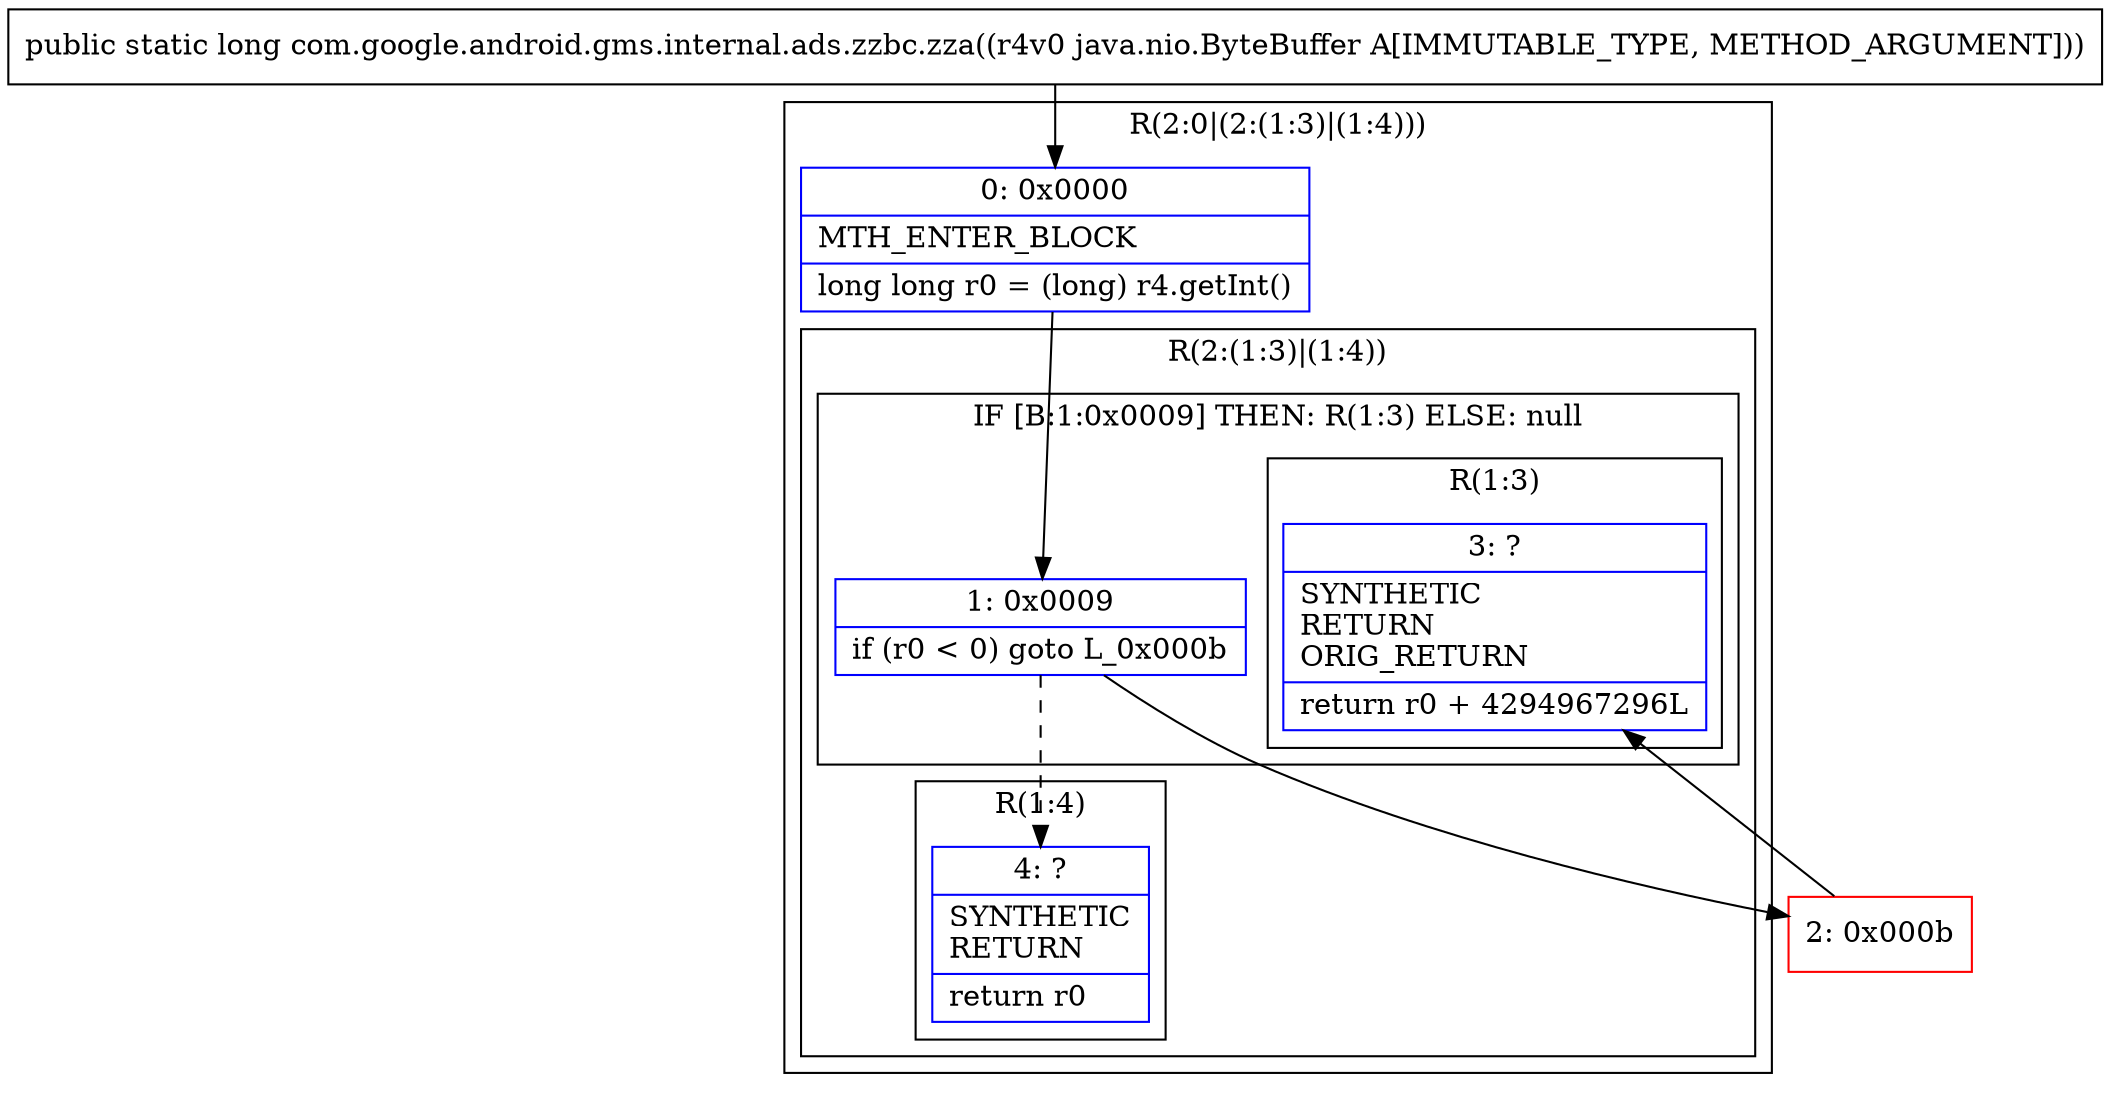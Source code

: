 digraph "CFG forcom.google.android.gms.internal.ads.zzbc.zza(Ljava\/nio\/ByteBuffer;)J" {
subgraph cluster_Region_1728651130 {
label = "R(2:0|(2:(1:3)|(1:4)))";
node [shape=record,color=blue];
Node_0 [shape=record,label="{0\:\ 0x0000|MTH_ENTER_BLOCK\l|long long r0 = (long) r4.getInt()\l}"];
subgraph cluster_Region_775748814 {
label = "R(2:(1:3)|(1:4))";
node [shape=record,color=blue];
subgraph cluster_IfRegion_642831608 {
label = "IF [B:1:0x0009] THEN: R(1:3) ELSE: null";
node [shape=record,color=blue];
Node_1 [shape=record,label="{1\:\ 0x0009|if (r0 \< 0) goto L_0x000b\l}"];
subgraph cluster_Region_873835054 {
label = "R(1:3)";
node [shape=record,color=blue];
Node_3 [shape=record,label="{3\:\ ?|SYNTHETIC\lRETURN\lORIG_RETURN\l|return r0 + 4294967296L\l}"];
}
}
subgraph cluster_Region_1933644554 {
label = "R(1:4)";
node [shape=record,color=blue];
Node_4 [shape=record,label="{4\:\ ?|SYNTHETIC\lRETURN\l|return r0\l}"];
}
}
}
Node_2 [shape=record,color=red,label="{2\:\ 0x000b}"];
MethodNode[shape=record,label="{public static long com.google.android.gms.internal.ads.zzbc.zza((r4v0 java.nio.ByteBuffer A[IMMUTABLE_TYPE, METHOD_ARGUMENT])) }"];
MethodNode -> Node_0;
Node_0 -> Node_1;
Node_1 -> Node_2;
Node_1 -> Node_4[style=dashed];
Node_2 -> Node_3;
}


